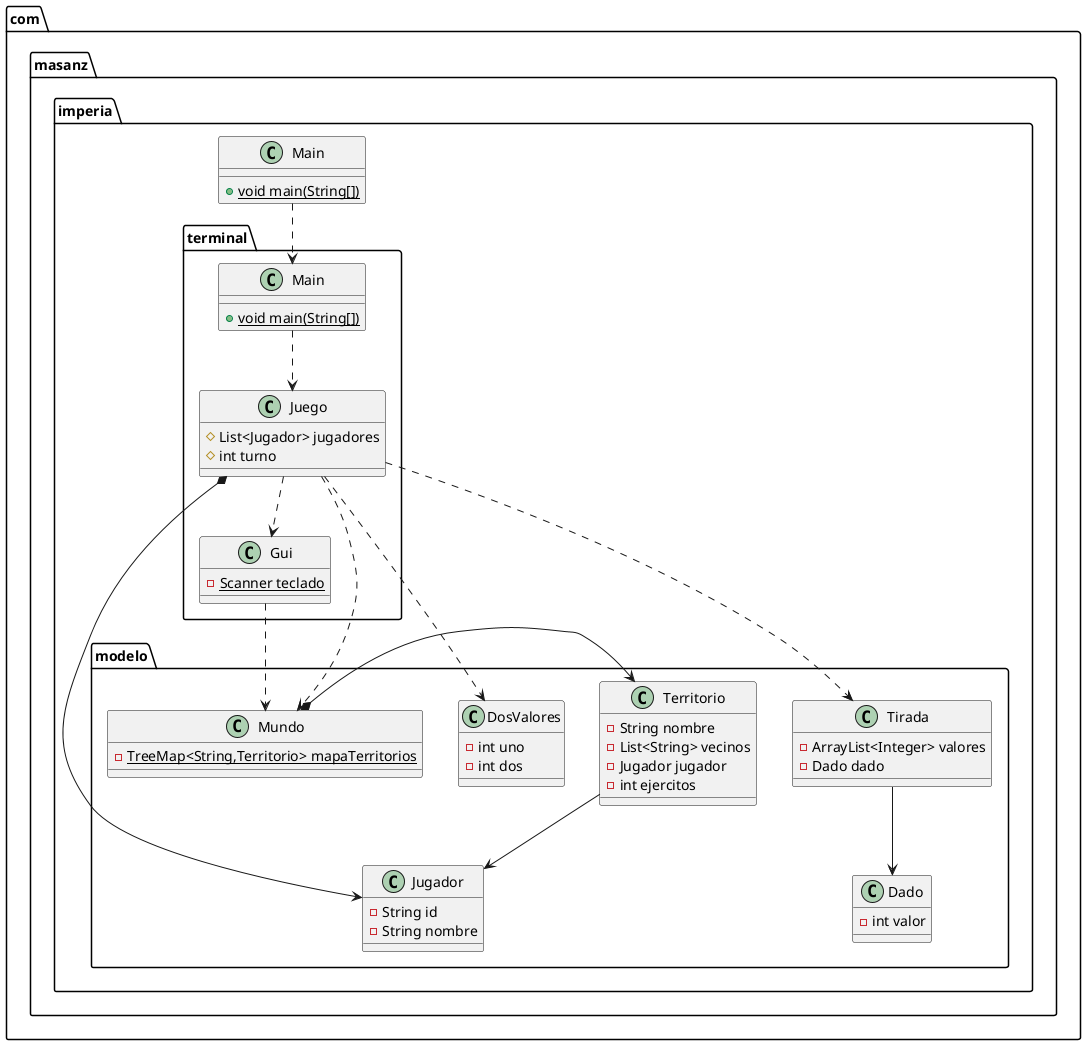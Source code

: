 @startuml
class com.masanz.imperia.modelo.DosValores {
- int uno
- int dos
}


class com.masanz.imperia.terminal.Juego {
# List<Jugador> jugadores
# int turno
}


class com.masanz.imperia.modelo.Tirada {
- ArrayList<Integer> valores
- Dado dado
}


class com.masanz.imperia.modelo.Mundo {
- {static} TreeMap<String,Territorio> mapaTerritorios
}

class com.masanz.imperia.terminal.Gui {
- {static} Scanner teclado
}


class com.masanz.imperia.terminal.Main {
+ {static} void main(String[])
}

class com.masanz.imperia.Main {
+ {static} void main(String[])
}


class com.masanz.imperia.modelo.Dado {
- int valor
}


class com.masanz.imperia.modelo.Jugador {
- String id
- String nombre
}


class com.masanz.imperia.modelo.Territorio {
- String nombre
- List<String> vecinos
- Jugador jugador
- int ejercitos
}

com.masanz.imperia.Main ..> com.masanz.imperia.terminal.Main
com.masanz.imperia.terminal.Main ..> com.masanz.imperia.terminal.Juego
com.masanz.imperia.terminal.Gui ..> com.masanz.imperia.modelo.Mundo
com.masanz.imperia.terminal.Juego *-> com.masanz.imperia.modelo.Jugador
com.masanz.imperia.terminal.Juego ..> com.masanz.imperia.terminal.Gui
com.masanz.imperia.terminal.Juego ..> com.masanz.imperia.modelo.Mundo
com.masanz.imperia.terminal.Juego ..> com.masanz.imperia.modelo.Tirada
com.masanz.imperia.terminal.Juego ..> com.masanz.imperia.modelo.DosValores
com.masanz.imperia.modelo.Mundo *-> com.masanz.imperia.modelo.Territorio
com.masanz.imperia.modelo.Tirada --> com.masanz.imperia.modelo.Dado
com.masanz.imperia.modelo.Territorio --> com.masanz.imperia.modelo.Jugador

@enduml